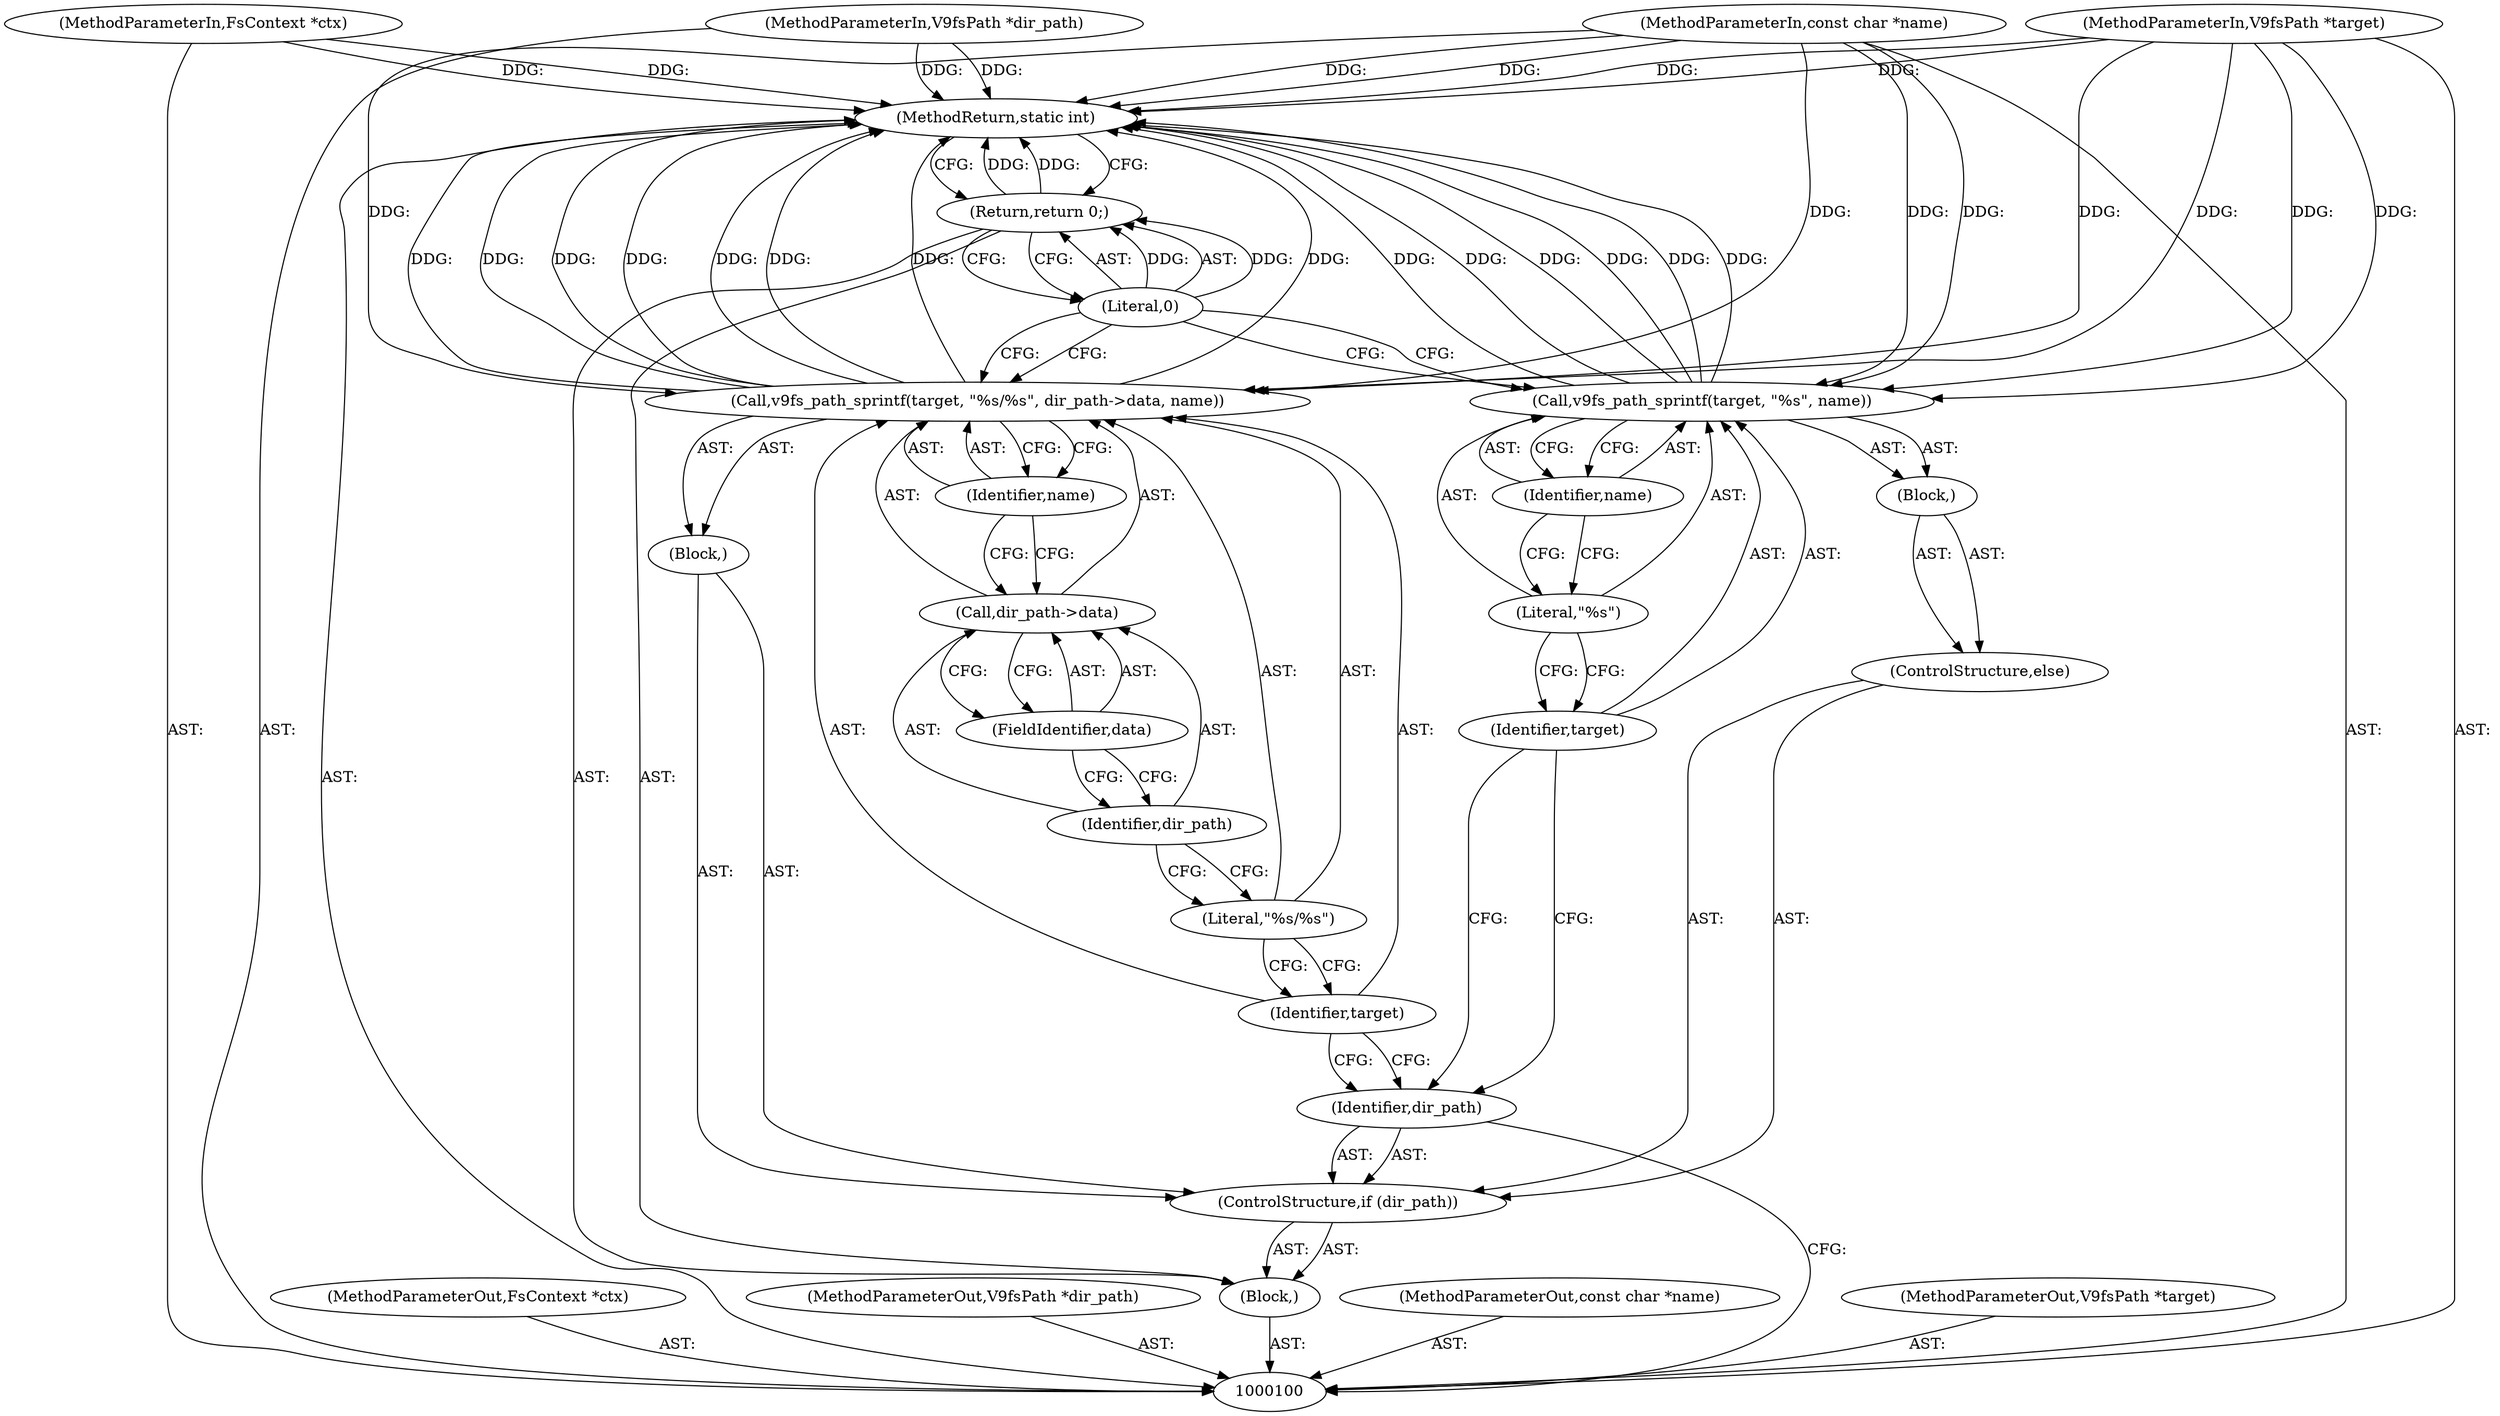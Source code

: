 digraph "1_qemu_9c6b899f7a46893ab3b671e341a2234e9c0c060e" {
"1000124" [label="(MethodReturn,static int)"];
"1000101" [label="(MethodParameterIn,FsContext *ctx)"];
"1000144" [label="(MethodParameterOut,FsContext *ctx)"];
"1000102" [label="(MethodParameterIn,V9fsPath *dir_path)"];
"1000145" [label="(MethodParameterOut,V9fsPath *dir_path)"];
"1000103" [label="(MethodParameterIn,const char *name)"];
"1000146" [label="(MethodParameterOut,const char *name)"];
"1000104" [label="(MethodParameterIn,V9fsPath *target)"];
"1000147" [label="(MethodParameterOut,V9fsPath *target)"];
"1000105" [label="(Block,)"];
"1000108" [label="(Block,)"];
"1000106" [label="(ControlStructure,if (dir_path))"];
"1000107" [label="(Identifier,dir_path)"];
"1000110" [label="(Identifier,target)"];
"1000111" [label="(Literal,\"%s/%s\")"];
"1000112" [label="(Call,dir_path->data)"];
"1000113" [label="(Identifier,dir_path)"];
"1000114" [label="(FieldIdentifier,data)"];
"1000115" [label="(Identifier,name)"];
"1000109" [label="(Call,v9fs_path_sprintf(target, \"%s/%s\", dir_path->data, name))"];
"1000117" [label="(Block,)"];
"1000116" [label="(ControlStructure,else)"];
"1000119" [label="(Identifier,target)"];
"1000120" [label="(Literal,\"%s\")"];
"1000121" [label="(Identifier,name)"];
"1000118" [label="(Call,v9fs_path_sprintf(target, \"%s\", name))"];
"1000123" [label="(Literal,0)"];
"1000122" [label="(Return,return 0;)"];
"1000124" -> "1000100"  [label="AST: "];
"1000124" -> "1000122"  [label="CFG: "];
"1000122" -> "1000124"  [label="DDG: "];
"1000104" -> "1000124"  [label="DDG: "];
"1000103" -> "1000124"  [label="DDG: "];
"1000118" -> "1000124"  [label="DDG: "];
"1000118" -> "1000124"  [label="DDG: "];
"1000118" -> "1000124"  [label="DDG: "];
"1000109" -> "1000124"  [label="DDG: "];
"1000109" -> "1000124"  [label="DDG: "];
"1000109" -> "1000124"  [label="DDG: "];
"1000109" -> "1000124"  [label="DDG: "];
"1000102" -> "1000124"  [label="DDG: "];
"1000101" -> "1000124"  [label="DDG: "];
"1000101" -> "1000100"  [label="AST: "];
"1000101" -> "1000124"  [label="DDG: "];
"1000144" -> "1000100"  [label="AST: "];
"1000102" -> "1000100"  [label="AST: "];
"1000102" -> "1000124"  [label="DDG: "];
"1000145" -> "1000100"  [label="AST: "];
"1000103" -> "1000100"  [label="AST: "];
"1000103" -> "1000124"  [label="DDG: "];
"1000103" -> "1000109"  [label="DDG: "];
"1000103" -> "1000118"  [label="DDG: "];
"1000146" -> "1000100"  [label="AST: "];
"1000104" -> "1000100"  [label="AST: "];
"1000104" -> "1000124"  [label="DDG: "];
"1000104" -> "1000109"  [label="DDG: "];
"1000104" -> "1000118"  [label="DDG: "];
"1000147" -> "1000100"  [label="AST: "];
"1000105" -> "1000100"  [label="AST: "];
"1000106" -> "1000105"  [label="AST: "];
"1000122" -> "1000105"  [label="AST: "];
"1000108" -> "1000106"  [label="AST: "];
"1000109" -> "1000108"  [label="AST: "];
"1000106" -> "1000105"  [label="AST: "];
"1000107" -> "1000106"  [label="AST: "];
"1000108" -> "1000106"  [label="AST: "];
"1000116" -> "1000106"  [label="AST: "];
"1000107" -> "1000106"  [label="AST: "];
"1000107" -> "1000100"  [label="CFG: "];
"1000110" -> "1000107"  [label="CFG: "];
"1000119" -> "1000107"  [label="CFG: "];
"1000110" -> "1000109"  [label="AST: "];
"1000110" -> "1000107"  [label="CFG: "];
"1000111" -> "1000110"  [label="CFG: "];
"1000111" -> "1000109"  [label="AST: "];
"1000111" -> "1000110"  [label="CFG: "];
"1000113" -> "1000111"  [label="CFG: "];
"1000112" -> "1000109"  [label="AST: "];
"1000112" -> "1000114"  [label="CFG: "];
"1000113" -> "1000112"  [label="AST: "];
"1000114" -> "1000112"  [label="AST: "];
"1000115" -> "1000112"  [label="CFG: "];
"1000113" -> "1000112"  [label="AST: "];
"1000113" -> "1000111"  [label="CFG: "];
"1000114" -> "1000113"  [label="CFG: "];
"1000114" -> "1000112"  [label="AST: "];
"1000114" -> "1000113"  [label="CFG: "];
"1000112" -> "1000114"  [label="CFG: "];
"1000115" -> "1000109"  [label="AST: "];
"1000115" -> "1000112"  [label="CFG: "];
"1000109" -> "1000115"  [label="CFG: "];
"1000109" -> "1000108"  [label="AST: "];
"1000109" -> "1000115"  [label="CFG: "];
"1000110" -> "1000109"  [label="AST: "];
"1000111" -> "1000109"  [label="AST: "];
"1000112" -> "1000109"  [label="AST: "];
"1000115" -> "1000109"  [label="AST: "];
"1000123" -> "1000109"  [label="CFG: "];
"1000109" -> "1000124"  [label="DDG: "];
"1000109" -> "1000124"  [label="DDG: "];
"1000109" -> "1000124"  [label="DDG: "];
"1000109" -> "1000124"  [label="DDG: "];
"1000104" -> "1000109"  [label="DDG: "];
"1000103" -> "1000109"  [label="DDG: "];
"1000117" -> "1000116"  [label="AST: "];
"1000118" -> "1000117"  [label="AST: "];
"1000116" -> "1000106"  [label="AST: "];
"1000117" -> "1000116"  [label="AST: "];
"1000119" -> "1000118"  [label="AST: "];
"1000119" -> "1000107"  [label="CFG: "];
"1000120" -> "1000119"  [label="CFG: "];
"1000120" -> "1000118"  [label="AST: "];
"1000120" -> "1000119"  [label="CFG: "];
"1000121" -> "1000120"  [label="CFG: "];
"1000121" -> "1000118"  [label="AST: "];
"1000121" -> "1000120"  [label="CFG: "];
"1000118" -> "1000121"  [label="CFG: "];
"1000118" -> "1000117"  [label="AST: "];
"1000118" -> "1000121"  [label="CFG: "];
"1000119" -> "1000118"  [label="AST: "];
"1000120" -> "1000118"  [label="AST: "];
"1000121" -> "1000118"  [label="AST: "];
"1000123" -> "1000118"  [label="CFG: "];
"1000118" -> "1000124"  [label="DDG: "];
"1000118" -> "1000124"  [label="DDG: "];
"1000118" -> "1000124"  [label="DDG: "];
"1000104" -> "1000118"  [label="DDG: "];
"1000103" -> "1000118"  [label="DDG: "];
"1000123" -> "1000122"  [label="AST: "];
"1000123" -> "1000109"  [label="CFG: "];
"1000123" -> "1000118"  [label="CFG: "];
"1000122" -> "1000123"  [label="CFG: "];
"1000123" -> "1000122"  [label="DDG: "];
"1000122" -> "1000105"  [label="AST: "];
"1000122" -> "1000123"  [label="CFG: "];
"1000123" -> "1000122"  [label="AST: "];
"1000124" -> "1000122"  [label="CFG: "];
"1000122" -> "1000124"  [label="DDG: "];
"1000123" -> "1000122"  [label="DDG: "];
}
